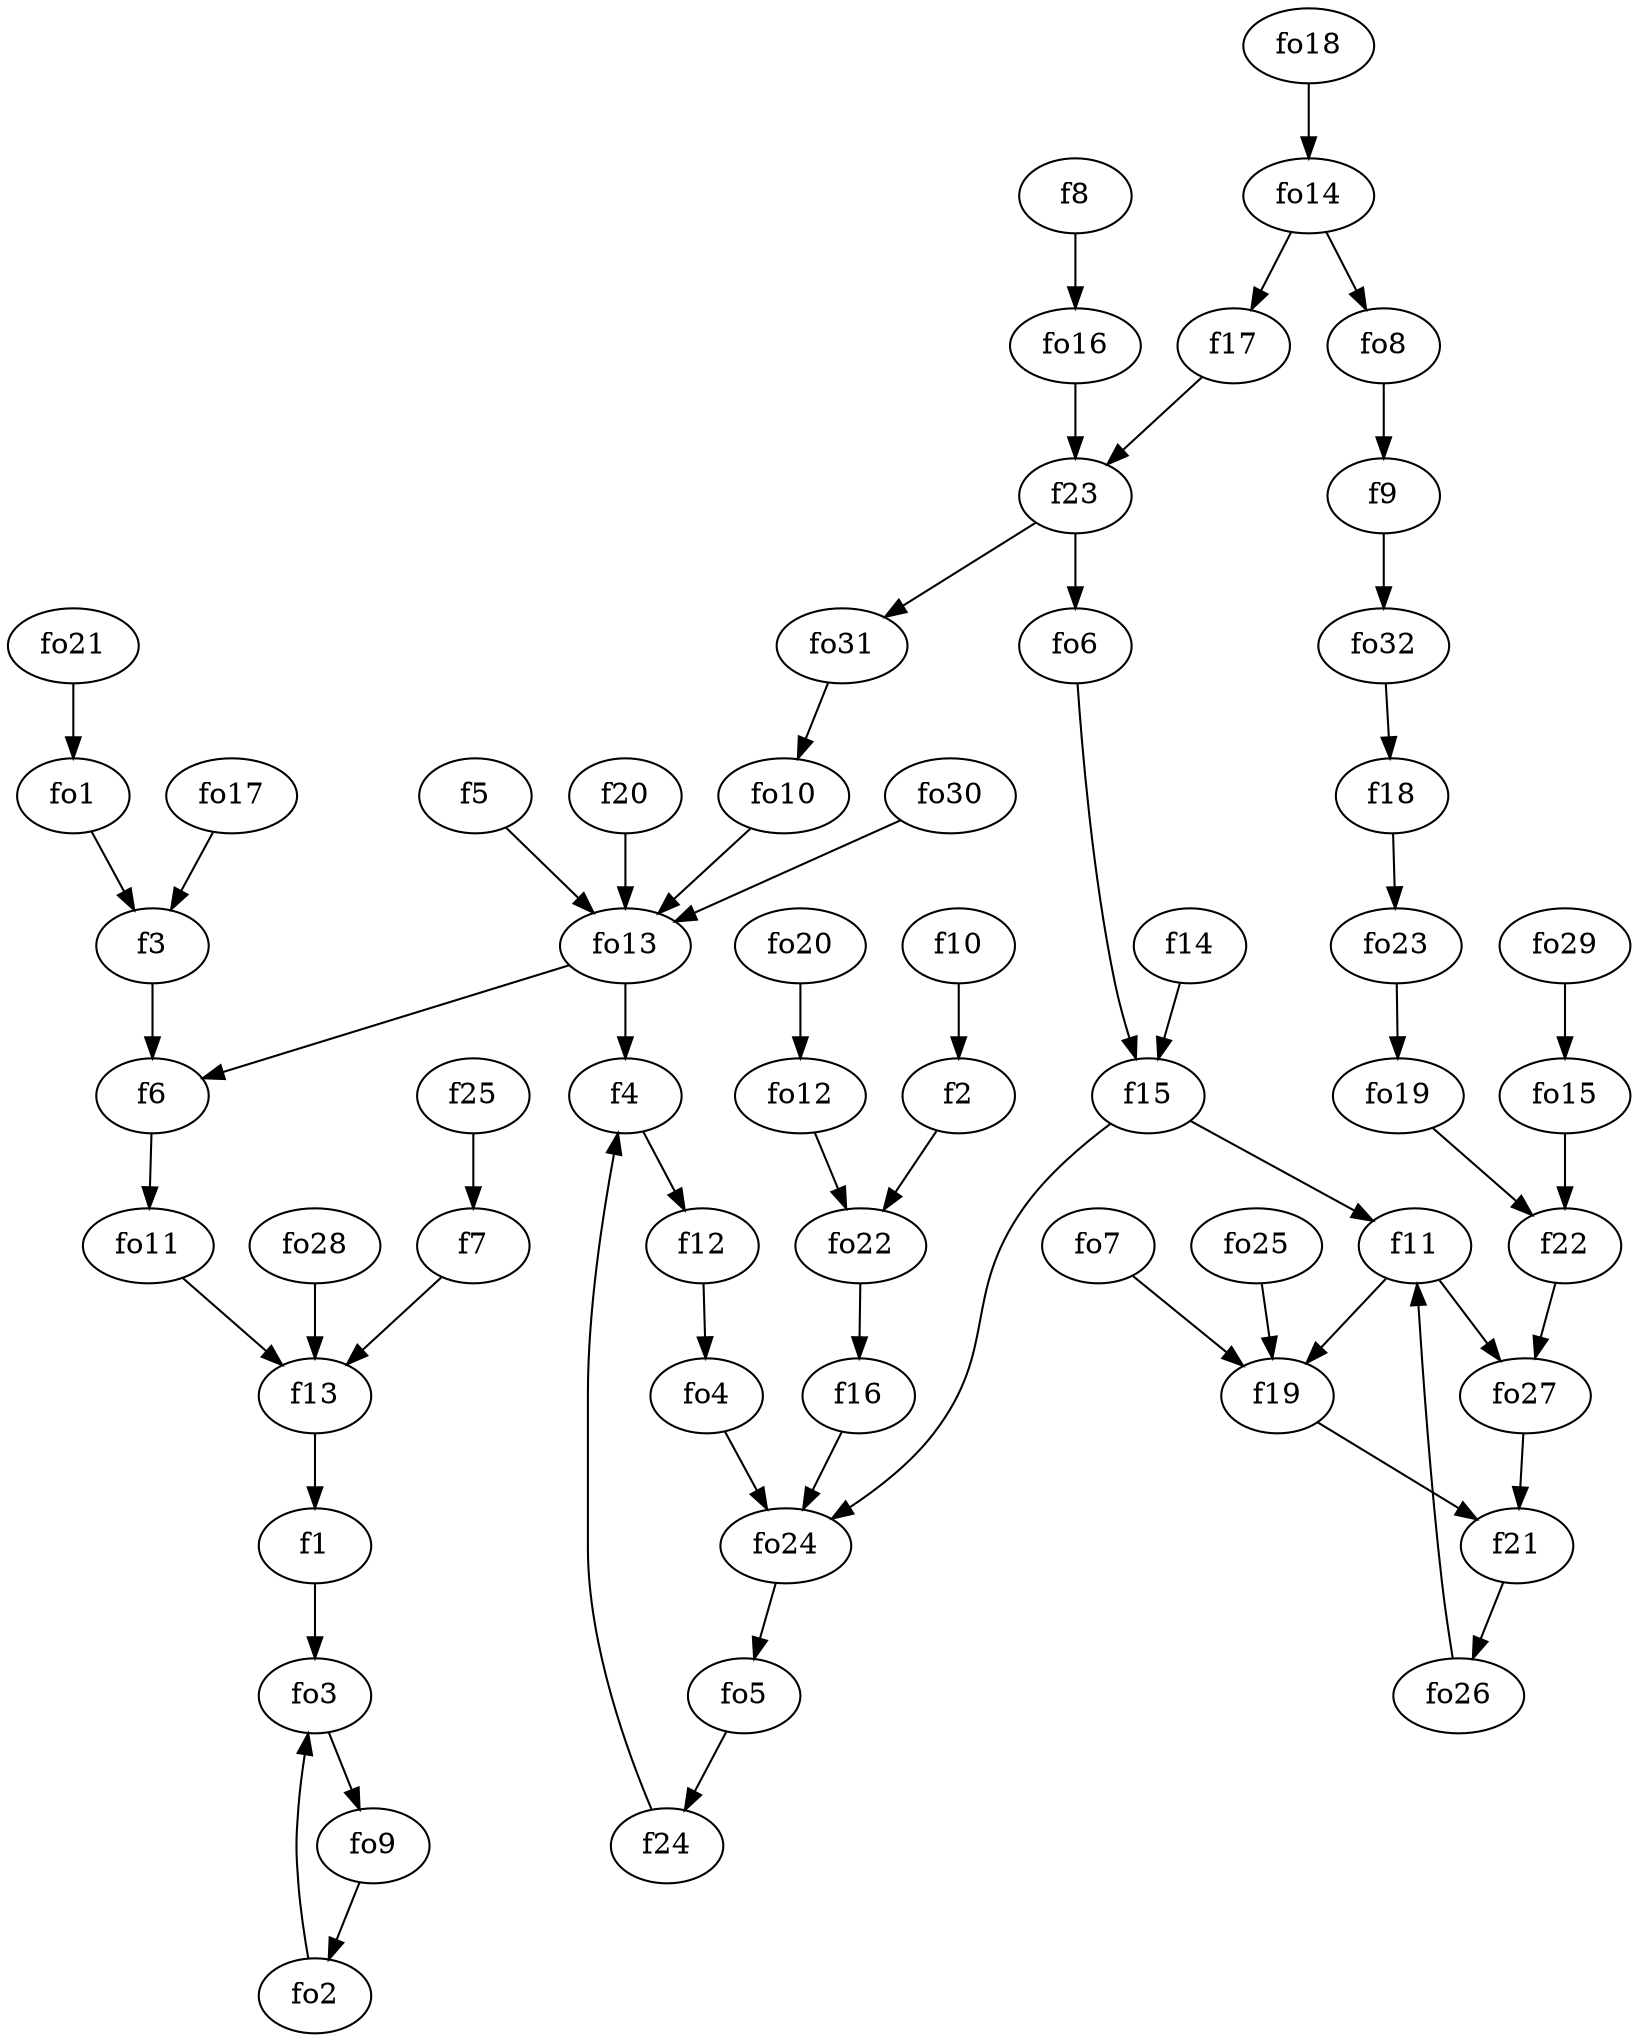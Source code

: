 strict digraph  {
f1;
f2;
f3;
f4;
f5;
f6;
f7;
f8;
f9;
f10;
f11;
f12;
f13;
f14;
f15;
f16;
f17;
f18;
f19;
f20;
f21;
f22;
f23;
f24;
f25;
fo1;
fo2;
fo3;
fo4;
fo5;
fo6;
fo7;
fo8;
fo9;
fo10;
fo11;
fo12;
fo13;
fo14;
fo15;
fo16;
fo17;
fo18;
fo19;
fo20;
fo21;
fo22;
fo23;
fo24;
fo25;
fo26;
fo27;
fo28;
fo29;
fo30;
fo31;
fo32;
f1 -> fo3  [weight=2];
f2 -> fo22  [weight=2];
f3 -> f6  [weight=2];
f4 -> f12  [weight=2];
f5 -> fo13  [weight=2];
f6 -> fo11  [weight=2];
f7 -> f13  [weight=2];
f8 -> fo16  [weight=2];
f9 -> fo32  [weight=2];
f10 -> f2  [weight=2];
f11 -> f19  [weight=2];
f11 -> fo27  [weight=2];
f12 -> fo4  [weight=2];
f13 -> f1  [weight=2];
f14 -> f15  [weight=2];
f15 -> f11  [weight=2];
f15 -> fo24  [weight=2];
f16 -> fo24  [weight=2];
f17 -> f23  [weight=2];
f18 -> fo23  [weight=2];
f19 -> f21  [weight=2];
f20 -> fo13  [weight=2];
f21 -> fo26  [weight=2];
f22 -> fo27  [weight=2];
f23 -> fo31  [weight=2];
f23 -> fo6  [weight=2];
f24 -> f4  [weight=2];
f25 -> f7  [weight=2];
fo1 -> f3  [weight=2];
fo2 -> fo3  [weight=2];
fo3 -> fo9  [weight=2];
fo4 -> fo24  [weight=2];
fo5 -> f24  [weight=2];
fo6 -> f15  [weight=2];
fo7 -> f19  [weight=2];
fo8 -> f9  [weight=2];
fo9 -> fo2  [weight=2];
fo10 -> fo13  [weight=2];
fo11 -> f13  [weight=2];
fo12 -> fo22  [weight=2];
fo13 -> f6  [weight=2];
fo13 -> f4  [weight=2];
fo14 -> fo8  [weight=2];
fo14 -> f17  [weight=2];
fo15 -> f22  [weight=2];
fo16 -> f23  [weight=2];
fo17 -> f3  [weight=2];
fo18 -> fo14  [weight=2];
fo19 -> f22  [weight=2];
fo20 -> fo12  [weight=2];
fo21 -> fo1  [weight=2];
fo22 -> f16  [weight=2];
fo23 -> fo19  [weight=2];
fo24 -> fo5  [weight=2];
fo25 -> f19  [weight=2];
fo26 -> f11  [weight=2];
fo27 -> f21  [weight=2];
fo28 -> f13  [weight=2];
fo29 -> fo15  [weight=2];
fo30 -> fo13  [weight=2];
fo31 -> fo10  [weight=2];
fo32 -> f18  [weight=2];
}
